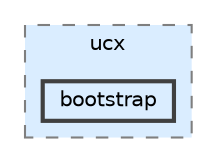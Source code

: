 digraph "/home/runner/work/realm/realm/realm-src/src/realm/ucx/bootstrap"
{
 // LATEX_PDF_SIZE
  bgcolor="transparent";
  edge [fontname=Helvetica,fontsize=10,labelfontname=Helvetica,labelfontsize=10];
  node [fontname=Helvetica,fontsize=10,shape=box,height=0.2,width=0.4];
  compound=true
  subgraph clusterdir_6ad6fbbbc095c2f37926061395ffdf7f {
    graph [ bgcolor="#daedff", pencolor="grey50", label="ucx", fontname=Helvetica,fontsize=10 style="filled,dashed", URL="dir_6ad6fbbbc095c2f37926061395ffdf7f.html",tooltip=""]
  dir_09dfc3d3bc7c8d8429de4af81a4f5053 [label="bootstrap", fillcolor="#daedff", color="grey25", style="filled,bold", URL="dir_09dfc3d3bc7c8d8429de4af81a4f5053.html",tooltip=""];
  }
}
